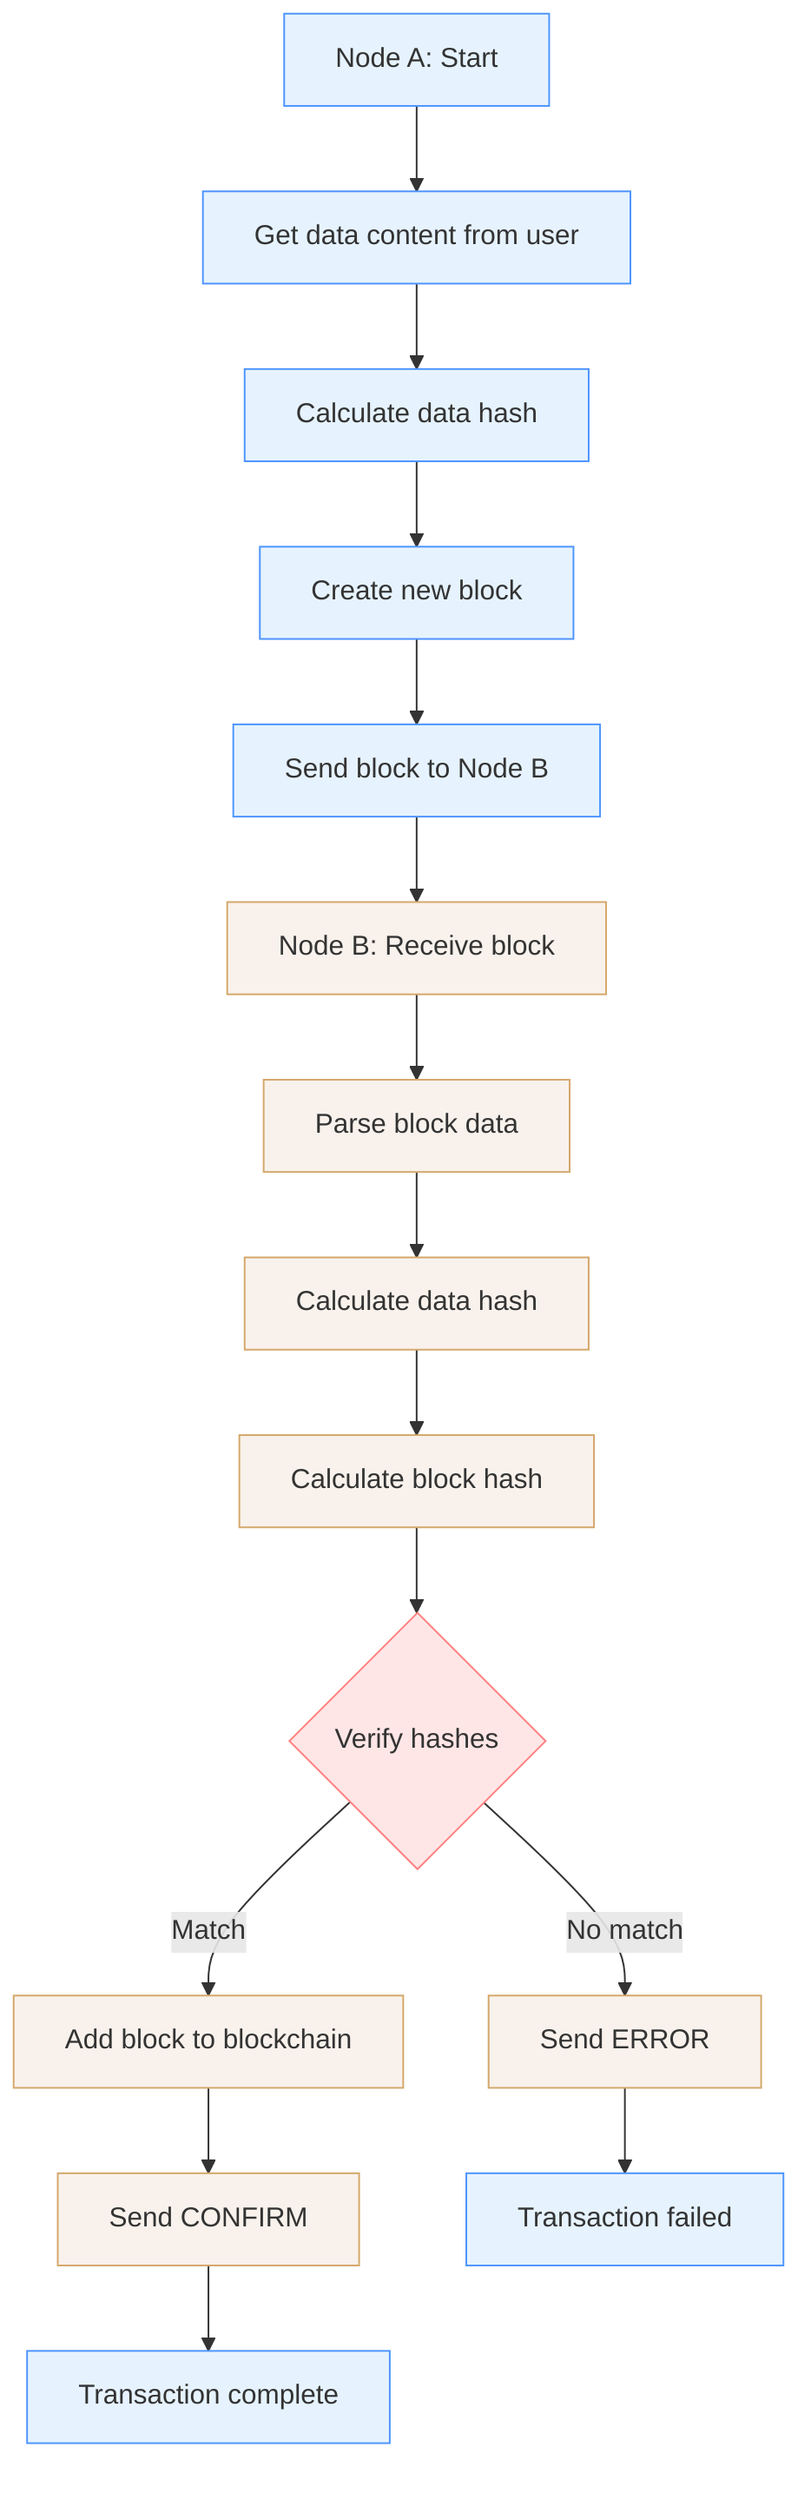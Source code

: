 flowchart TD
    %% Node A Flow
    A1[Node A: Start] --> A2[Get data content from user]
    A2 --> A3[Calculate data hash]
    A3 --> A4[Create new block]
    A4 --> A5[Send block to Node B]

    %% Node B Flow
    B1[Node B: Receive block] --> B2[Parse block data]
    B2 --> B3[Calculate data hash]
    B3 --> B4[Calculate block hash]
    
    %% Verification Process
    B4 --> B5{Verify hashes}
    B5 -->|Match| B6[Add block to blockchain]
    B6 --> B7[Send CONFIRM]
    B5 -->|No match| B8[Send ERROR]
    
    %% Node A Response
    A5 --> B1
    B7 --> A6[Transaction complete]
    B8 --> A7[Transaction failed]
    
    %% Styling
    classDef nodeA fill:#e6f3ff,stroke:#4d94ff
    classDef nodeB fill:#f9f2ec,stroke:#d4a76a
    classDef process fill:#f0f0f0
    classDef decision fill:#ffe6e6,stroke:#ff8080
    
    class A1,A2,A3,A4,A5,A6,A7 nodeA
    class B1,B2,B3,B4,B6,B7,B8 nodeB
    class B5 decision